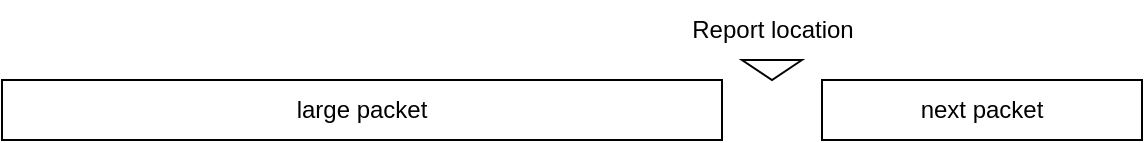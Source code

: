<mxfile version="17.2.4" type="device"><diagram id="FMVGFgYFo2Bzf_JLRBGh" name="Page-1"><mxGraphModel dx="1221" dy="779" grid="1" gridSize="10" guides="1" tooltips="1" connect="1" arrows="1" fold="1" page="1" pageScale="1" pageWidth="850" pageHeight="1100" math="0" shadow="0"><root><mxCell id="0"/><mxCell id="1" parent="0"/><mxCell id="H9bHEyQdcXpzy2uAFQYk-1" value="large packet" style="rounded=0;whiteSpace=wrap;html=1;" parent="1" vertex="1"><mxGeometry x="80" y="310" width="360" height="30" as="geometry"/></mxCell><mxCell id="H9bHEyQdcXpzy2uAFQYk-2" value="next packet" style="rounded=0;whiteSpace=wrap;html=1;" parent="1" vertex="1"><mxGeometry x="490" y="310" width="160" height="30" as="geometry"/></mxCell><mxCell id="H9bHEyQdcXpzy2uAFQYk-8" value="" style="triangle;whiteSpace=wrap;html=1;rotation=90;" parent="1" vertex="1"><mxGeometry x="460" y="290" width="10" height="30" as="geometry"/></mxCell><mxCell id="H9bHEyQdcXpzy2uAFQYk-9" value="Report location" style="text;html=1;strokeColor=none;fillColor=none;align=center;verticalAlign=middle;whiteSpace=wrap;rounded=0;" parent="1" vertex="1"><mxGeometry x="412.5" y="270" width="105" height="30" as="geometry"/></mxCell></root></mxGraphModel></diagram></mxfile>